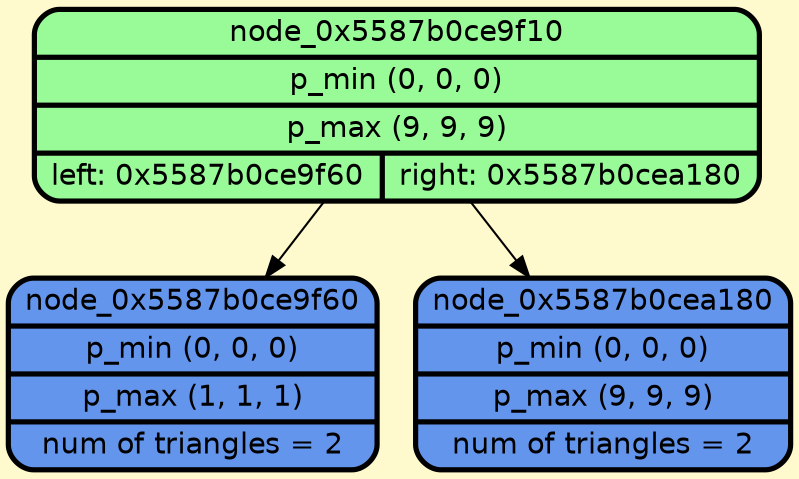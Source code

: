 digraph G {
    rankdir=TB;
    node [style=filled, fontname="Helvetica", fontcolor=darkblue, fillcolor=peachpuff, color="#252A34", penwidth=2.5];
    bgcolor="lemonchiffon";

    node_0x5587b0ce9f10 [shape=Mrecord; style=filled; fillcolor=palegreen; color="#000000"; fontcolor="#000000"; label="{ node_0x5587b0ce9f10 | p_min (0, 0, 0) | p_max (9, 9, 9) | { left: 0x5587b0ce9f60 | right: 0x5587b0cea180 } }"];
    node_0x5587b0ce9f60 [shape=Mrecord; style=filled; fillcolor=cornflowerblue; color="#000000"; fontcolor="#000000"; label="{ node_0x5587b0ce9f60 | p_min (0, 0, 0) | p_max (1, 1, 1) | num of triangles = 2}"];
    node_0x5587b0cea180 [shape=Mrecord; style=filled; fillcolor=cornflowerblue; color="#000000"; fontcolor="#000000"; label="{ node_0x5587b0cea180 | p_min (0, 0, 0) | p_max (9, 9, 9) | num of triangles = 2}"];

    node_0x5587b0ce9f10 -> node_0x5587b0ce9f60;
    node_0x5587b0ce9f10 -> node_0x5587b0cea180;
}
